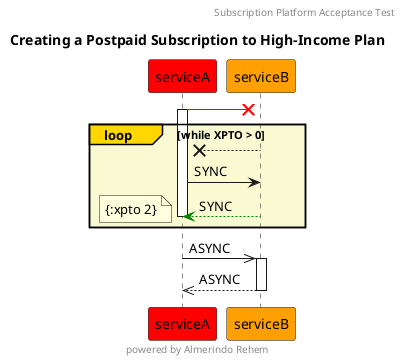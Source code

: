

@startuml Meu Diagram

header Subscription Platform Acceptance Test
title "Creating a Postpaid Subscription to High-Income Plan"
footer powered by Almerindo Rehem

!$COLOR_SUCCESS = "#green"
!$COLOR_ERROR = "#red"

!$FONT_COLOR = "<font color=pink>"


participant serviceA $COLOR_ERROR
participant serviceB #FFA000

serviceA [$COLOR_ERROR]->x serviceB
activate serviceA

loop#Gold #LightGoldenRodYellow while XPTO > 0

serviceB -->x serviceA

serviceA -> serviceB : SYNC 
serviceB [$COLOR_SUCCESS]--> serviceA: SYNC

note left
 {:xpto 2}
end note

deactivate serviceA

end loop

serviceA ->> serviceB ++: ASYNC
serviceB -->> serviceA --: ASYNC

@enduml